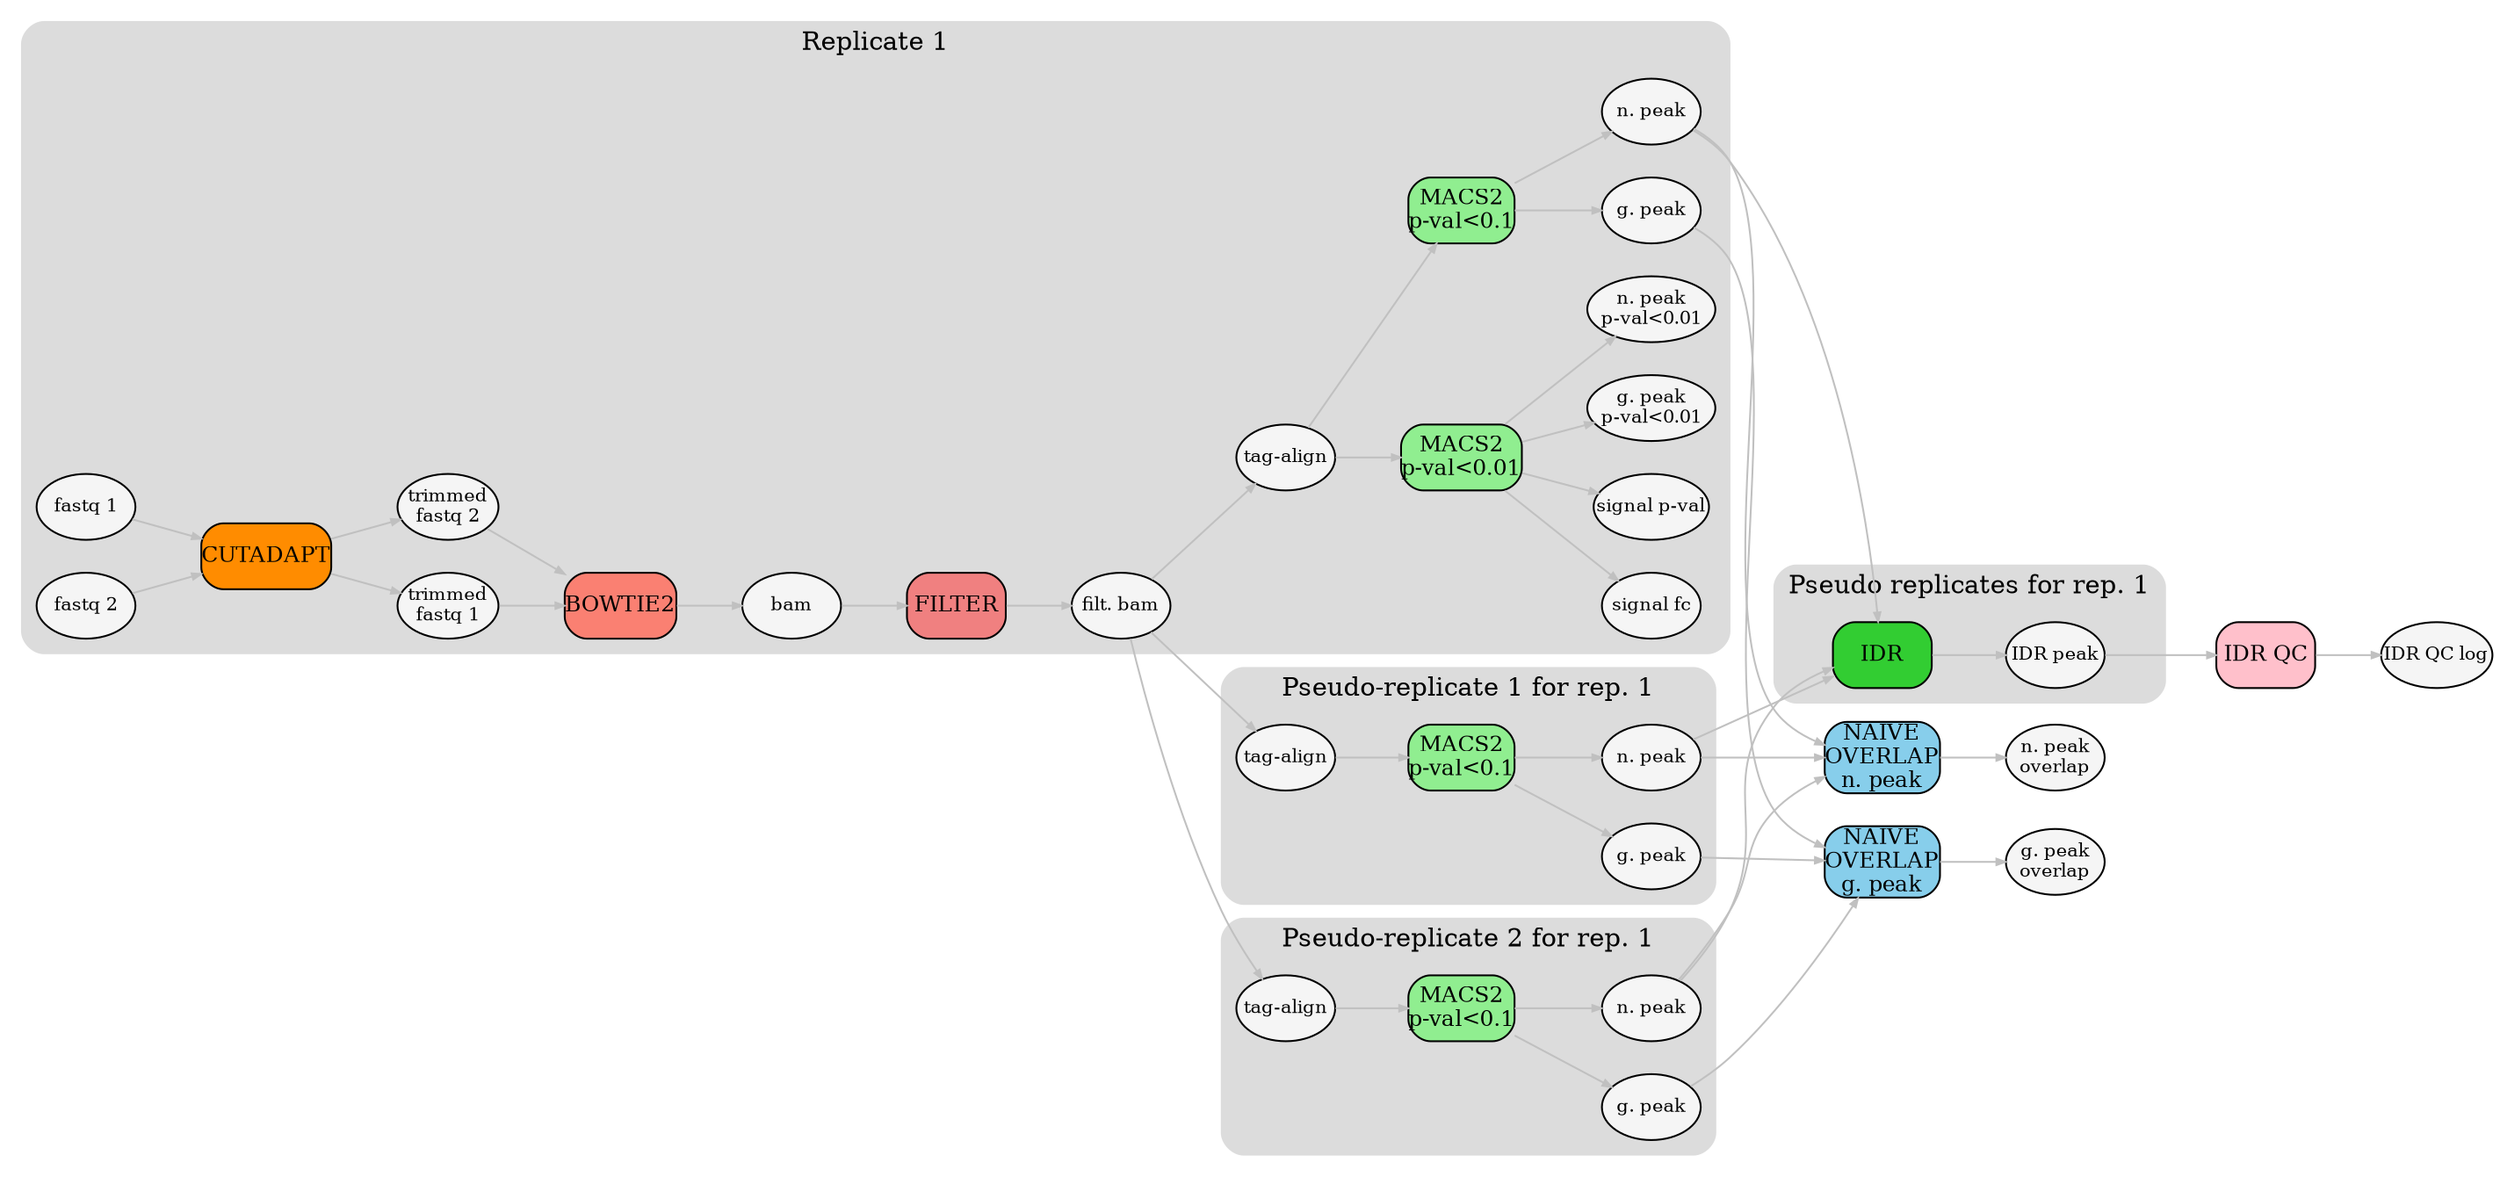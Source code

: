 digraph {

rankdir=LR

node [shape=ellipse,style="filled,rounded",margin=0,fontsize=10];
edge [color=gray,fontsize=10,arrowsize=0.5];

	"IDR QC log-" [label="IDR QC log",id="IDR QC log-",style="filled,rounded",fillcolor=whitesmoke,tooltip=".././qc/COMBINED_TEST_IDR_final.qc",href=".././qc/COMBINED_TEST_IDR_final.qc",target="_blank"];
	"IDR peak-rep1-pr" [label="IDR peak",id="IDR peak-rep1-pr"style="filled,rounded",fillcolor=whitesmoke,tooltip=".././peak/idr/pseudo_reps/rep1/COMBINED_TEST_rep1-pr.IDR0.1.narrowPeak.gz",href=".././peak/idr/pseudo_reps/rep1/COMBINED_TEST_rep1-pr.IDR0.1.narrowPeak.gz",target="_blank"];
	"bam-rep1" [label="bam",id="bam-rep1"style="filled,rounded",fillcolor=whitesmoke,tooltip=".././align/rep1/scATAC.Combined_R1_Sequences.trim.PE2SE.bam",href=".././align/rep1/scATAC.Combined_R1_Sequences.trim.PE2SE.bam",target="_blank"];
	"fastq 1-rep1" [label="fastq 1",id="fastq 1-rep1"style="filled,rounded",fillcolor=whitesmoke,tooltip="../",href="../",target="_blank"];
	"fastq 2-rep1" [label="fastq 2",id="fastq 2-rep1"style="filled,rounded",fillcolor=whitesmoke,tooltip="../",href="../",target="_blank"];
	"filt. bam-rep1" [label="filt. bam",id="filt. bam-rep1"style="filled,rounded",fillcolor=whitesmoke,tooltip=".././align/rep1/scATAC.Combined_R1_Sequences.trim.PE2SE.nodup.bam",href=".././align/rep1/scATAC.Combined_R1_Sequences.trim.PE2SE.nodup.bam",target="_blank"];
	"g. peak-rep1" [label="g. peak",id="g. peak-rep1"style="filled,rounded",fillcolor=whitesmoke,tooltip=".././peak/macs2/rep1/scATAC.Combined_R1_Sequences.trim.PE2SE.nodup.tn5.pf.pval0.1.gappedPeak.gz",href=".././peak/macs2/rep1/scATAC.Combined_R1_Sequences.trim.PE2SE.nodup.tn5.pf.pval0.1.gappedPeak.gz",target="_blank"];
	"g. peak-rep1-pr1" [label="g. peak",id="g. peak-rep1-pr1"style="filled,rounded",fillcolor=whitesmoke,tooltip=".././peak/macs2/pseudo_reps/rep1/pr1/scATAC.Combined_R1_Sequences.trim.PE2SE.nodup.pr1.tn5.pf.pval0.1.gappedPeak.gz",href=".././peak/macs2/pseudo_reps/rep1/pr1/scATAC.Combined_R1_Sequences.trim.PE2SE.nodup.pr1.tn5.pf.pval0.1.gappedPeak.gz",target="_blank"];
	"g. peak-rep1-pr2" [label="g. peak",id="g. peak-rep1-pr2"style="filled,rounded",fillcolor=whitesmoke,tooltip=".././peak/macs2/pseudo_reps/rep1/pr2/scATAC.Combined_R1_Sequences.trim.PE2SE.nodup.pr2.tn5.pf.pval0.1.gappedPeak.gz",href=".././peak/macs2/pseudo_reps/rep1/pr2/scATAC.Combined_R1_Sequences.trim.PE2SE.nodup.pr2.tn5.pf.pval0.1.gappedPeak.gz",target="_blank"];
	"g. peak\noverlap-" [label="g. peak\noverlap",id="g. peak\noverlap-",style="filled,rounded",fillcolor=whitesmoke,tooltip=".././peak/macs2/overlap/scATAC.Combined_R1_Sequences.trim.PE2SE.nodup.tn5.pf.pval0.1.500K.naive_overlap.gappedPeak.gz",href=".././peak/macs2/overlap/scATAC.Combined_R1_Sequences.trim.PE2SE.nodup.tn5.pf.pval0.1.500K.naive_overlap.gappedPeak.gz",target="_blank"];
	"g. peak\np-val<0.01-rep1" [label="g. peak\np-val<0.01",id="g. peak\np-val<0.01-rep1",style="filled,rounded",fillcolor=whitesmoke,tooltip=".././peak/macs2/rep1/scATAC.Combined_R1_Sequences.trim.PE2SE.nodup.tn5.pf.gappedPeak.gz",href=".././peak/macs2/rep1/scATAC.Combined_R1_Sequences.trim.PE2SE.nodup.tn5.pf.gappedPeak.gz",target="_blank"];
	"n. peak-rep1" [label="n. peak",id="n. peak-rep1"style="filled,rounded",fillcolor=whitesmoke,tooltip=".././peak/macs2/rep1/scATAC.Combined_R1_Sequences.trim.PE2SE.nodup.tn5.pf.pval0.1.narrowPeak.gz",href=".././peak/macs2/rep1/scATAC.Combined_R1_Sequences.trim.PE2SE.nodup.tn5.pf.pval0.1.narrowPeak.gz",target="_blank"];
	"n. peak-rep1-pr1" [label="n. peak",id="n. peak-rep1-pr1"style="filled,rounded",fillcolor=whitesmoke,tooltip=".././peak/macs2/pseudo_reps/rep1/pr1/scATAC.Combined_R1_Sequences.trim.PE2SE.nodup.pr1.tn5.pf.pval0.1.narrowPeak.gz",href=".././peak/macs2/pseudo_reps/rep1/pr1/scATAC.Combined_R1_Sequences.trim.PE2SE.nodup.pr1.tn5.pf.pval0.1.narrowPeak.gz",target="_blank"];
	"n. peak-rep1-pr2" [label="n. peak",id="n. peak-rep1-pr2"style="filled,rounded",fillcolor=whitesmoke,tooltip=".././peak/macs2/pseudo_reps/rep1/pr2/scATAC.Combined_R1_Sequences.trim.PE2SE.nodup.pr2.tn5.pf.pval0.1.narrowPeak.gz",href=".././peak/macs2/pseudo_reps/rep1/pr2/scATAC.Combined_R1_Sequences.trim.PE2SE.nodup.pr2.tn5.pf.pval0.1.narrowPeak.gz",target="_blank"];
	"n. peak\noverlap-" [label="n. peak\noverlap",id="n. peak\noverlap-",style="filled,rounded",fillcolor=whitesmoke,tooltip=".././peak/macs2/overlap/scATAC.Combined_R1_Sequences.trim.PE2SE.nodup.tn5.pf.pval0.1.500K.naive_overlap.narrowPeak.gz",href=".././peak/macs2/overlap/scATAC.Combined_R1_Sequences.trim.PE2SE.nodup.tn5.pf.pval0.1.500K.naive_overlap.narrowPeak.gz",target="_blank"];
	"n. peak\np-val<0.01-rep1" [label="n. peak\np-val<0.01",id="n. peak\np-val<0.01-rep1",style="filled,rounded",fillcolor=whitesmoke,tooltip=".././peak/macs2/rep1/scATAC.Combined_R1_Sequences.trim.PE2SE.nodup.tn5.pf.narrowPeak.gz",href=".././peak/macs2/rep1/scATAC.Combined_R1_Sequences.trim.PE2SE.nodup.tn5.pf.narrowPeak.gz",target="_blank"];
	"signal fc-rep1" [label="signal fc",id="signal fc-rep1",style="filled,rounded",fillcolor=whitesmoke,tooltip=".././signal/macs2/rep1/scATAC.Combined_R1_Sequences.trim.PE2SE.nodup.tn5.pf.fc.signal.bigwig",href=".././signal/macs2/rep1/scATAC.Combined_R1_Sequences.trim.PE2SE.nodup.tn5.pf.fc.signal.bigwig",target="_blank"];
	"signal p-val-rep1" [label="signal p-val",id="signal p-val-rep1",style="filled,rounded",fillcolor=whitesmoke,tooltip=".././signal/macs2/rep1/scATAC.Combined_R1_Sequences.trim.PE2SE.nodup.tn5.pf.pval.signal.bigwig",href=".././signal/macs2/rep1/scATAC.Combined_R1_Sequences.trim.PE2SE.nodup.tn5.pf.pval.signal.bigwig",target="_blank"];
	"tag-align-rep1" [label="tag-align",id="tag-align-rep1"style="filled,rounded",fillcolor=whitesmoke,tooltip=".././align/rep1/scATAC.Combined_R1_Sequences.trim.PE2SE.nodup.tn5.tagAlign.gz",href=".././align/rep1/scATAC.Combined_R1_Sequences.trim.PE2SE.nodup.tn5.tagAlign.gz",target="_blank"];
	"tag-align-rep1-pr1" [label="tag-align",id="tag-align-rep1-pr1"style="filled,rounded",fillcolor=whitesmoke,tooltip=".././align/pseudo_reps/rep1/pr1/scATAC.Combined_R1_Sequences.trim.PE2SE.nodup.pr1.tn5.tagAlign.gz",href=".././align/pseudo_reps/rep1/pr1/scATAC.Combined_R1_Sequences.trim.PE2SE.nodup.pr1.tn5.tagAlign.gz",target="_blank"];
	"tag-align-rep1-pr2" [label="tag-align",id="tag-align-rep1-pr2"style="filled,rounded",fillcolor=whitesmoke,tooltip=".././align/pseudo_reps/rep1/pr2/scATAC.Combined_R1_Sequences.trim.PE2SE.nodup.pr2.tn5.tagAlign.gz",href=".././align/pseudo_reps/rep1/pr2/scATAC.Combined_R1_Sequences.trim.PE2SE.nodup.pr2.tn5.tagAlign.gz",target="_blank"];
	"trimmed\nfastq 1-rep1" [label="trimmed\nfastq 1",id="trimmed\nfastq 1-rep1"style="filled,rounded",fillcolor=whitesmoke,tooltip=".././align/rep1/scATAC.Combined_R1_Sequences.trim.fastq.gz",href=".././align/rep1/scATAC.Combined_R1_Sequences.trim.fastq.gz",target="_blank"];
	"trimmed\nfastq 2-rep1" [label="trimmed\nfastq 2",id="trimmed\nfastq 2-rep1"style="filled,rounded",fillcolor=whitesmoke,tooltip=".././align/rep1/scATAC.Combined_R2_Sequences.trim.fastq.gz",href=".././align/rep1/scATAC.Combined_R2_Sequences.trim.fastq.gz",target="_blank"];
	"BOWTIE2-rep1" [label="BOWTIE2",id="BOWTIE2-rep1",fontsize=12,shape=box,style="filled,rounded",fillcolor=salmon];
	"CUTADAPT\n-rep1" [label="CUTADAPT\n",id="CUTADAPT\n-rep1",fontsize=12,shape=box,style="filled,rounded",fillcolor=darkorange];
	"FILTER-rep1" [label="FILTER",id="FILTER-rep1",fontsize=12,shape=box,style="filled,rounded",fillcolor=lightcoral];
	"IDR QC-" [label="IDR QC",id="IDR QC-",fontsize=12,shape=box,style="filled,rounded",fillcolor=pink];
	"IDR-rep1-pr" [label="IDR",id="IDR-rep1-pr",fontsize=12,shape=box,style="filled,rounded",fillcolor=limegreen];
	"MACS2\np-val<0.01-rep1" [label="MACS2\np-val<0.01",id="MACS2\np-val<0.01-rep1",fontsize=12,shape=box,style="filled,rounded",fillcolor=lightgreen];
	"MACS2\np-val<0.1-rep1" [label="MACS2\np-val<0.1",id="MACS2\np-val<0.1-rep1",fontsize=12,shape=box,style="filled,rounded",fillcolor=lightgreen];
	"MACS2\np-val<0.1-rep1-pr1" [label="MACS2\np-val<0.1",id="MACS2\np-val<0.1-rep1-pr1",fontsize=12,shape=box,style="filled,rounded",fillcolor=lightgreen];
	"MACS2\np-val<0.1-rep1-pr2" [label="MACS2\np-val<0.1",id="MACS2\np-val<0.1-rep1-pr2",fontsize=12,shape=box,style="filled,rounded",fillcolor=lightgreen];
	"NAIVE\nOVERLAP\ng. peak-" [label="NAIVE\nOVERLAP\ng. peak",id="NAIVE\nOVERLAP\ng. peak-",fontsize=12,shape=box,style="filled,rounded",fillcolor=skyblue];
	"NAIVE\nOVERLAP\nn. peak-" [label="NAIVE\nOVERLAP\nn. peak",id="NAIVE\nOVERLAP\nn. peak-",fontsize=12,shape=box,style="filled,rounded",fillcolor=skyblue];
	"filt. bam-rep1" -> "tag-align-rep1-pr1";
	"filt. bam-rep1" -> "tag-align-rep1-pr2";
	"n. peak-rep1" -> "NAIVE\nOVERLAP\nn. peak-";
	"NAIVE\nOVERLAP\nn. peak-" -> "n. peak\noverlap-";
	"n. peak-rep1-pr1" -> "NAIVE\nOVERLAP\nn. peak-";
	"n. peak-rep1-pr2" -> "NAIVE\nOVERLAP\nn. peak-";
	"g. peak-rep1" -> "NAIVE\nOVERLAP\ng. peak-";
	"NAIVE\nOVERLAP\ng. peak-" -> "g. peak\noverlap-";
	"g. peak-rep1-pr1" -> "NAIVE\nOVERLAP\ng. peak-";
	"g. peak-rep1-pr2" -> "NAIVE\nOVERLAP\ng. peak-";
	"n. peak-rep1-pr1" -> "IDR-rep1-pr";
	"n. peak-rep1-pr2" -> "IDR-rep1-pr";
	"n. peak-rep1" -> "IDR-rep1-pr";
	"IDR peak-rep1-pr" -> "IDR QC-";
	"IDR QC-" -> "IDR QC log-";


subgraph cluster_rep1 {

	"fastq 1-rep1" -> "CUTADAPT\n-rep1";
	"CUTADAPT\n-rep1" -> "trimmed\nfastq 1-rep1";
	"CUTADAPT\n-rep1" -> "trimmed\nfastq 2-rep1";
	"fastq 2-rep1" -> "CUTADAPT\n-rep1";
	"trimmed\nfastq 1-rep1" -> "BOWTIE2-rep1";
	"BOWTIE2-rep1" -> "bam-rep1";
	"trimmed\nfastq 2-rep1" -> "BOWTIE2-rep1";
	"bam-rep1" -> "FILTER-rep1";
	"FILTER-rep1" -> "filt. bam-rep1";
	"filt. bam-rep1" -> "tag-align-rep1";
	"tag-align-rep1" -> "MACS2\np-val<0.01-rep1";
	"MACS2\np-val<0.01-rep1" -> "n. peak\np-val<0.01-rep1";
	"MACS2\np-val<0.01-rep1" -> "g. peak\np-val<0.01-rep1";
	"MACS2\np-val<0.01-rep1" -> "signal fc-rep1";
	"MACS2\np-val<0.01-rep1" -> "signal p-val-rep1";
	"tag-align-rep1" -> "MACS2\np-val<0.1-rep1";
	"MACS2\np-val<0.1-rep1" -> "n. peak-rep1";
	"MACS2\np-val<0.1-rep1" -> "g. peak-rep1";

color="gainsboro";style="filled,rounded";label="Replicate 1";}

subgraph cluster_rep1_pr {

	"IDR-rep1-pr" -> "IDR peak-rep1-pr";

color="gainsboro";style="filled,rounded";label="Pseudo replicates for rep. 1";}

subgraph cluster_rep1_pr1 {

	"tag-align-rep1-pr1" -> "MACS2\np-val<0.1-rep1-pr1";
	"MACS2\np-val<0.1-rep1-pr1" -> "n. peak-rep1-pr1";
	"MACS2\np-val<0.1-rep1-pr1" -> "g. peak-rep1-pr1";

color="gainsboro";style="filled,rounded";label="Pseudo-replicate 1 for rep. 1";}

subgraph cluster_rep1_pr2 {

	"tag-align-rep1-pr2" -> "MACS2\np-val<0.1-rep1-pr2";
	"MACS2\np-val<0.1-rep1-pr2" -> "n. peak-rep1-pr2";
	"MACS2\np-val<0.1-rep1-pr2" -> "g. peak-rep1-pr2";

color="gainsboro";style="filled,rounded";label="Pseudo-replicate 2 for rep. 1";}



}